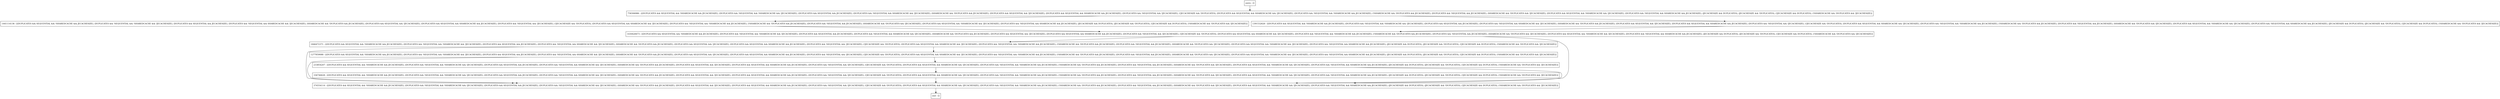 digraph getCurrentNoDups {
node [shape=record];
entry [label="entry - []"];
exit [label="exit - []"];
1430428473 [label="1430428473 - [(DUPLICATES && SEQUENTIAL && !SHAREDCACHE && JECACHESIZE), (DUPLICATES && !SEQUENTIAL && !SHAREDCACHE && !JECACHESIZE), (DUPLICATES && SEQUENTIAL && JECACHESIZE), (DUPLICATES && !SEQUENTIAL && SHAREDCACHE && !JECACHESIZE), (SHAREDCACHE && !DUPLICATES && JECACHESIZE), (DUPLICATES && SEQUENTIAL && !JECACHESIZE), (DUPLICATES && SEQUENTIAL && SHAREDCACHE && JECACHESIZE), (DUPLICATES && !SEQUENTIAL && !JECACHESIZE), (!JECACHESIZE && !DUPLICATES), (DUPLICATES && SEQUENTIAL && SHAREDCACHE && !JECACHESIZE), (DUPLICATES && !SEQUENTIAL && !SHAREDCACHE && JECACHESIZE), (!SHAREDCACHE && !DUPLICATES && JECACHESIZE), (DUPLICATES && !SEQUENTIAL && JECACHESIZE), (SHAREDCACHE && !DUPLICATES && !JECACHESIZE), (DUPLICATES && SEQUENTIAL && !SHAREDCACHE && !JECACHESIZE), (DUPLICATES && !SEQUENTIAL && SHAREDCACHE && JECACHESIZE), (JECACHESIZE && DUPLICATES), (JECACHESIZE && !DUPLICATES), (!JECACHESIZE && DUPLICATES), (!SHAREDCACHE && !DUPLICATES && !JECACHESIZE)]"];
336746628 [label="336746628 - [(DUPLICATES && SEQUENTIAL && !SHAREDCACHE && JECACHESIZE), (DUPLICATES && !SEQUENTIAL && !SHAREDCACHE && !JECACHESIZE), (DUPLICATES && SEQUENTIAL && JECACHESIZE), (DUPLICATES && !SEQUENTIAL && SHAREDCACHE && !JECACHESIZE), (SHAREDCACHE && !DUPLICATES && JECACHESIZE), (DUPLICATES && SEQUENTIAL && !JECACHESIZE), (DUPLICATES && SEQUENTIAL && SHAREDCACHE && JECACHESIZE), (DUPLICATES && !SEQUENTIAL && !JECACHESIZE), (!JECACHESIZE && !DUPLICATES), (DUPLICATES && SEQUENTIAL && SHAREDCACHE && !JECACHESIZE), (DUPLICATES && !SEQUENTIAL && !SHAREDCACHE && JECACHESIZE), (!SHAREDCACHE && !DUPLICATES && JECACHESIZE), (DUPLICATES && !SEQUENTIAL && JECACHESIZE), (SHAREDCACHE && !DUPLICATES && !JECACHESIZE), (DUPLICATES && SEQUENTIAL && !SHAREDCACHE && !JECACHESIZE), (DUPLICATES && !SEQUENTIAL && SHAREDCACHE && JECACHESIZE), (JECACHESIZE && DUPLICATES), (JECACHESIZE && !DUPLICATES), (!JECACHESIZE && DUPLICATES), (!SHAREDCACHE && !DUPLICATES && !JECACHESIZE)]"];
1846472371 [label="1846472371 - [(DUPLICATES && SEQUENTIAL && !SHAREDCACHE && JECACHESIZE), (DUPLICATES && !SEQUENTIAL && !SHAREDCACHE && !JECACHESIZE), (DUPLICATES && SEQUENTIAL && JECACHESIZE), (DUPLICATES && !SEQUENTIAL && SHAREDCACHE && !JECACHESIZE), (SHAREDCACHE && !DUPLICATES && JECACHESIZE), (DUPLICATES && SEQUENTIAL && !JECACHESIZE), (DUPLICATES && SEQUENTIAL && SHAREDCACHE && JECACHESIZE), (DUPLICATES && !SEQUENTIAL && !JECACHESIZE), (!JECACHESIZE && !DUPLICATES), (DUPLICATES && SEQUENTIAL && SHAREDCACHE && !JECACHESIZE), (DUPLICATES && !SEQUENTIAL && !SHAREDCACHE && JECACHESIZE), (!SHAREDCACHE && !DUPLICATES && JECACHESIZE), (DUPLICATES && !SEQUENTIAL && JECACHESIZE), (SHAREDCACHE && !DUPLICATES && !JECACHESIZE), (DUPLICATES && SEQUENTIAL && !SHAREDCACHE && !JECACHESIZE), (DUPLICATES && !SEQUENTIAL && SHAREDCACHE && JECACHESIZE), (JECACHESIZE && DUPLICATES), (JECACHESIZE && !DUPLICATES), (!JECACHESIZE && DUPLICATES), (!SHAREDCACHE && !DUPLICATES && !JECACHESIZE)]"];
374554114 [label="374554114 - [(DUPLICATES && SEQUENTIAL && !SHAREDCACHE && JECACHESIZE), (DUPLICATES && !SEQUENTIAL && !SHAREDCACHE && !JECACHESIZE), (DUPLICATES && SEQUENTIAL && JECACHESIZE), (DUPLICATES && !SEQUENTIAL && SHAREDCACHE && !JECACHESIZE), (SHAREDCACHE && !DUPLICATES && JECACHESIZE), (DUPLICATES && SEQUENTIAL && !JECACHESIZE), (DUPLICATES && SEQUENTIAL && SHAREDCACHE && JECACHESIZE), (DUPLICATES && !SEQUENTIAL && !JECACHESIZE), (!JECACHESIZE && !DUPLICATES), (DUPLICATES && SEQUENTIAL && SHAREDCACHE && !JECACHESIZE), (DUPLICATES && !SEQUENTIAL && !SHAREDCACHE && JECACHESIZE), (!SHAREDCACHE && !DUPLICATES && JECACHESIZE), (DUPLICATES && !SEQUENTIAL && JECACHESIZE), (SHAREDCACHE && !DUPLICATES && !JECACHESIZE), (DUPLICATES && SEQUENTIAL && !SHAREDCACHE && !JECACHESIZE), (DUPLICATES && !SEQUENTIAL && SHAREDCACHE && JECACHESIZE), (JECACHESIZE && DUPLICATES), (JECACHESIZE && !DUPLICATES), (!JECACHESIZE && DUPLICATES), (!SHAREDCACHE && !DUPLICATES && !JECACHESIZE)]"];
1441114136 [label="1441114136 - [(DUPLICATES && SEQUENTIAL && !SHAREDCACHE && JECACHESIZE), (DUPLICATES && !SEQUENTIAL && !SHAREDCACHE && !JECACHESIZE), (DUPLICATES && SEQUENTIAL && JECACHESIZE), (DUPLICATES && !SEQUENTIAL && SHAREDCACHE && !JECACHESIZE), (SHAREDCACHE && !DUPLICATES && JECACHESIZE), (DUPLICATES && SEQUENTIAL && !JECACHESIZE), (DUPLICATES && SEQUENTIAL && SHAREDCACHE && JECACHESIZE), (DUPLICATES && !SEQUENTIAL && !JECACHESIZE), (!JECACHESIZE && !DUPLICATES), (DUPLICATES && SEQUENTIAL && SHAREDCACHE && !JECACHESIZE), (DUPLICATES && !SEQUENTIAL && !SHAREDCACHE && JECACHESIZE), (!SHAREDCACHE && !DUPLICATES && JECACHESIZE), (DUPLICATES && !SEQUENTIAL && JECACHESIZE), (SHAREDCACHE && !DUPLICATES && !JECACHESIZE), (DUPLICATES && SEQUENTIAL && !SHAREDCACHE && !JECACHESIZE), (DUPLICATES && !SEQUENTIAL && SHAREDCACHE && JECACHESIZE), (JECACHESIZE && DUPLICATES), (JECACHESIZE && !DUPLICATES), (!JECACHESIZE && DUPLICATES), (!SHAREDCACHE && !DUPLICATES && !JECACHESIZE)]"];
758306986 [label="758306986 - [(DUPLICATES && SEQUENTIAL && !SHAREDCACHE && JECACHESIZE), (DUPLICATES && !SEQUENTIAL && !SHAREDCACHE && !JECACHESIZE), (DUPLICATES && SEQUENTIAL && JECACHESIZE), (DUPLICATES && !SEQUENTIAL && SHAREDCACHE && !JECACHESIZE), (SHAREDCACHE && !DUPLICATES && JECACHESIZE), (DUPLICATES && SEQUENTIAL && !JECACHESIZE), (DUPLICATES && SEQUENTIAL && SHAREDCACHE && JECACHESIZE), (DUPLICATES && !SEQUENTIAL && !JECACHESIZE), (!JECACHESIZE && !DUPLICATES), (DUPLICATES && SEQUENTIAL && SHAREDCACHE && !JECACHESIZE), (DUPLICATES && !SEQUENTIAL && !SHAREDCACHE && JECACHESIZE), (!SHAREDCACHE && !DUPLICATES && JECACHESIZE), (DUPLICATES && !SEQUENTIAL && JECACHESIZE), (SHAREDCACHE && !DUPLICATES && !JECACHESIZE), (DUPLICATES && SEQUENTIAL && !SHAREDCACHE && !JECACHESIZE), (DUPLICATES && !SEQUENTIAL && SHAREDCACHE && JECACHESIZE), (JECACHESIZE && DUPLICATES), (JECACHESIZE && !DUPLICATES), (!JECACHESIZE && DUPLICATES), (!SHAREDCACHE && !DUPLICATES && !JECACHESIZE)]"];
1391532626 [label="1391532626 - [(DUPLICATES && SEQUENTIAL && !SHAREDCACHE && JECACHESIZE), (DUPLICATES && !SEQUENTIAL && !SHAREDCACHE && !JECACHESIZE), (DUPLICATES && SEQUENTIAL && JECACHESIZE), (DUPLICATES && !SEQUENTIAL && SHAREDCACHE && !JECACHESIZE), (SHAREDCACHE && !DUPLICATES && JECACHESIZE), (DUPLICATES && SEQUENTIAL && !JECACHESIZE), (DUPLICATES && SEQUENTIAL && SHAREDCACHE && JECACHESIZE), (DUPLICATES && !SEQUENTIAL && !JECACHESIZE), (!JECACHESIZE && !DUPLICATES), (DUPLICATES && SEQUENTIAL && SHAREDCACHE && !JECACHESIZE), (DUPLICATES && !SEQUENTIAL && !SHAREDCACHE && JECACHESIZE), (!SHAREDCACHE && !DUPLICATES && JECACHESIZE), (DUPLICATES && !SEQUENTIAL && JECACHESIZE), (SHAREDCACHE && !DUPLICATES && !JECACHESIZE), (DUPLICATES && SEQUENTIAL && !SHAREDCACHE && !JECACHESIZE), (DUPLICATES && !SEQUENTIAL && SHAREDCACHE && JECACHESIZE), (JECACHESIZE && DUPLICATES), (JECACHESIZE && !DUPLICATES), (!JECACHESIZE && DUPLICATES), (!SHAREDCACHE && !DUPLICATES && !JECACHESIZE)]"];
1277859088 [label="1277859088 - [(DUPLICATES && SEQUENTIAL && !SHAREDCACHE && JECACHESIZE), (DUPLICATES && !SEQUENTIAL && !SHAREDCACHE && !JECACHESIZE), (DUPLICATES && SEQUENTIAL && JECACHESIZE), (DUPLICATES && !SEQUENTIAL && SHAREDCACHE && !JECACHESIZE), (SHAREDCACHE && !DUPLICATES && JECACHESIZE), (DUPLICATES && SEQUENTIAL && !JECACHESIZE), (DUPLICATES && SEQUENTIAL && SHAREDCACHE && JECACHESIZE), (DUPLICATES && !SEQUENTIAL && !JECACHESIZE), (!JECACHESIZE && !DUPLICATES), (DUPLICATES && SEQUENTIAL && SHAREDCACHE && !JECACHESIZE), (DUPLICATES && !SEQUENTIAL && !SHAREDCACHE && JECACHESIZE), (!SHAREDCACHE && !DUPLICATES && JECACHESIZE), (DUPLICATES && !SEQUENTIAL && JECACHESIZE), (SHAREDCACHE && !DUPLICATES && !JECACHESIZE), (DUPLICATES && SEQUENTIAL && !SHAREDCACHE && !JECACHESIZE), (DUPLICATES && !SEQUENTIAL && SHAREDCACHE && JECACHESIZE), (JECACHESIZE && DUPLICATES), (JECACHESIZE && !DUPLICATES), (!JECACHESIZE && DUPLICATES), (!SHAREDCACHE && !DUPLICATES && !JECACHESIZE)]"];
233854207 [label="233854207 - [(DUPLICATES && SEQUENTIAL && !SHAREDCACHE && JECACHESIZE), (DUPLICATES && !SEQUENTIAL && !SHAREDCACHE && !JECACHESIZE), (DUPLICATES && SEQUENTIAL && JECACHESIZE), (DUPLICATES && !SEQUENTIAL && SHAREDCACHE && !JECACHESIZE), (SHAREDCACHE && !DUPLICATES && JECACHESIZE), (DUPLICATES && SEQUENTIAL && !JECACHESIZE), (DUPLICATES && SEQUENTIAL && SHAREDCACHE && JECACHESIZE), (DUPLICATES && !SEQUENTIAL && !JECACHESIZE), (!JECACHESIZE && !DUPLICATES), (DUPLICATES && SEQUENTIAL && SHAREDCACHE && !JECACHESIZE), (DUPLICATES && !SEQUENTIAL && !SHAREDCACHE && JECACHESIZE), (!SHAREDCACHE && !DUPLICATES && JECACHESIZE), (DUPLICATES && !SEQUENTIAL && JECACHESIZE), (SHAREDCACHE && !DUPLICATES && !JECACHESIZE), (DUPLICATES && SEQUENTIAL && !SHAREDCACHE && !JECACHESIZE), (DUPLICATES && !SEQUENTIAL && SHAREDCACHE && JECACHESIZE), (JECACHESIZE && DUPLICATES), (JECACHESIZE && !DUPLICATES), (!JECACHESIZE && DUPLICATES), (!SHAREDCACHE && !DUPLICATES && !JECACHESIZE)]"];
entry;
exit;
entry -> 758306986;
1430428473 -> 1846472371;
1430428473 -> 374554114;
336746628 -> 374554114;
1846472371 -> 374554114;
1846472371 -> 1277859088;
374554114 -> exit;
1441114136 -> 1430428473;
758306986 -> 1441114136;
758306986 -> 1391532626;
1391532626 -> 1430428473;
1277859088 -> 374554114;
1277859088 -> 233854207;
233854207 -> 336746628;
233854207 -> 374554114;
}
